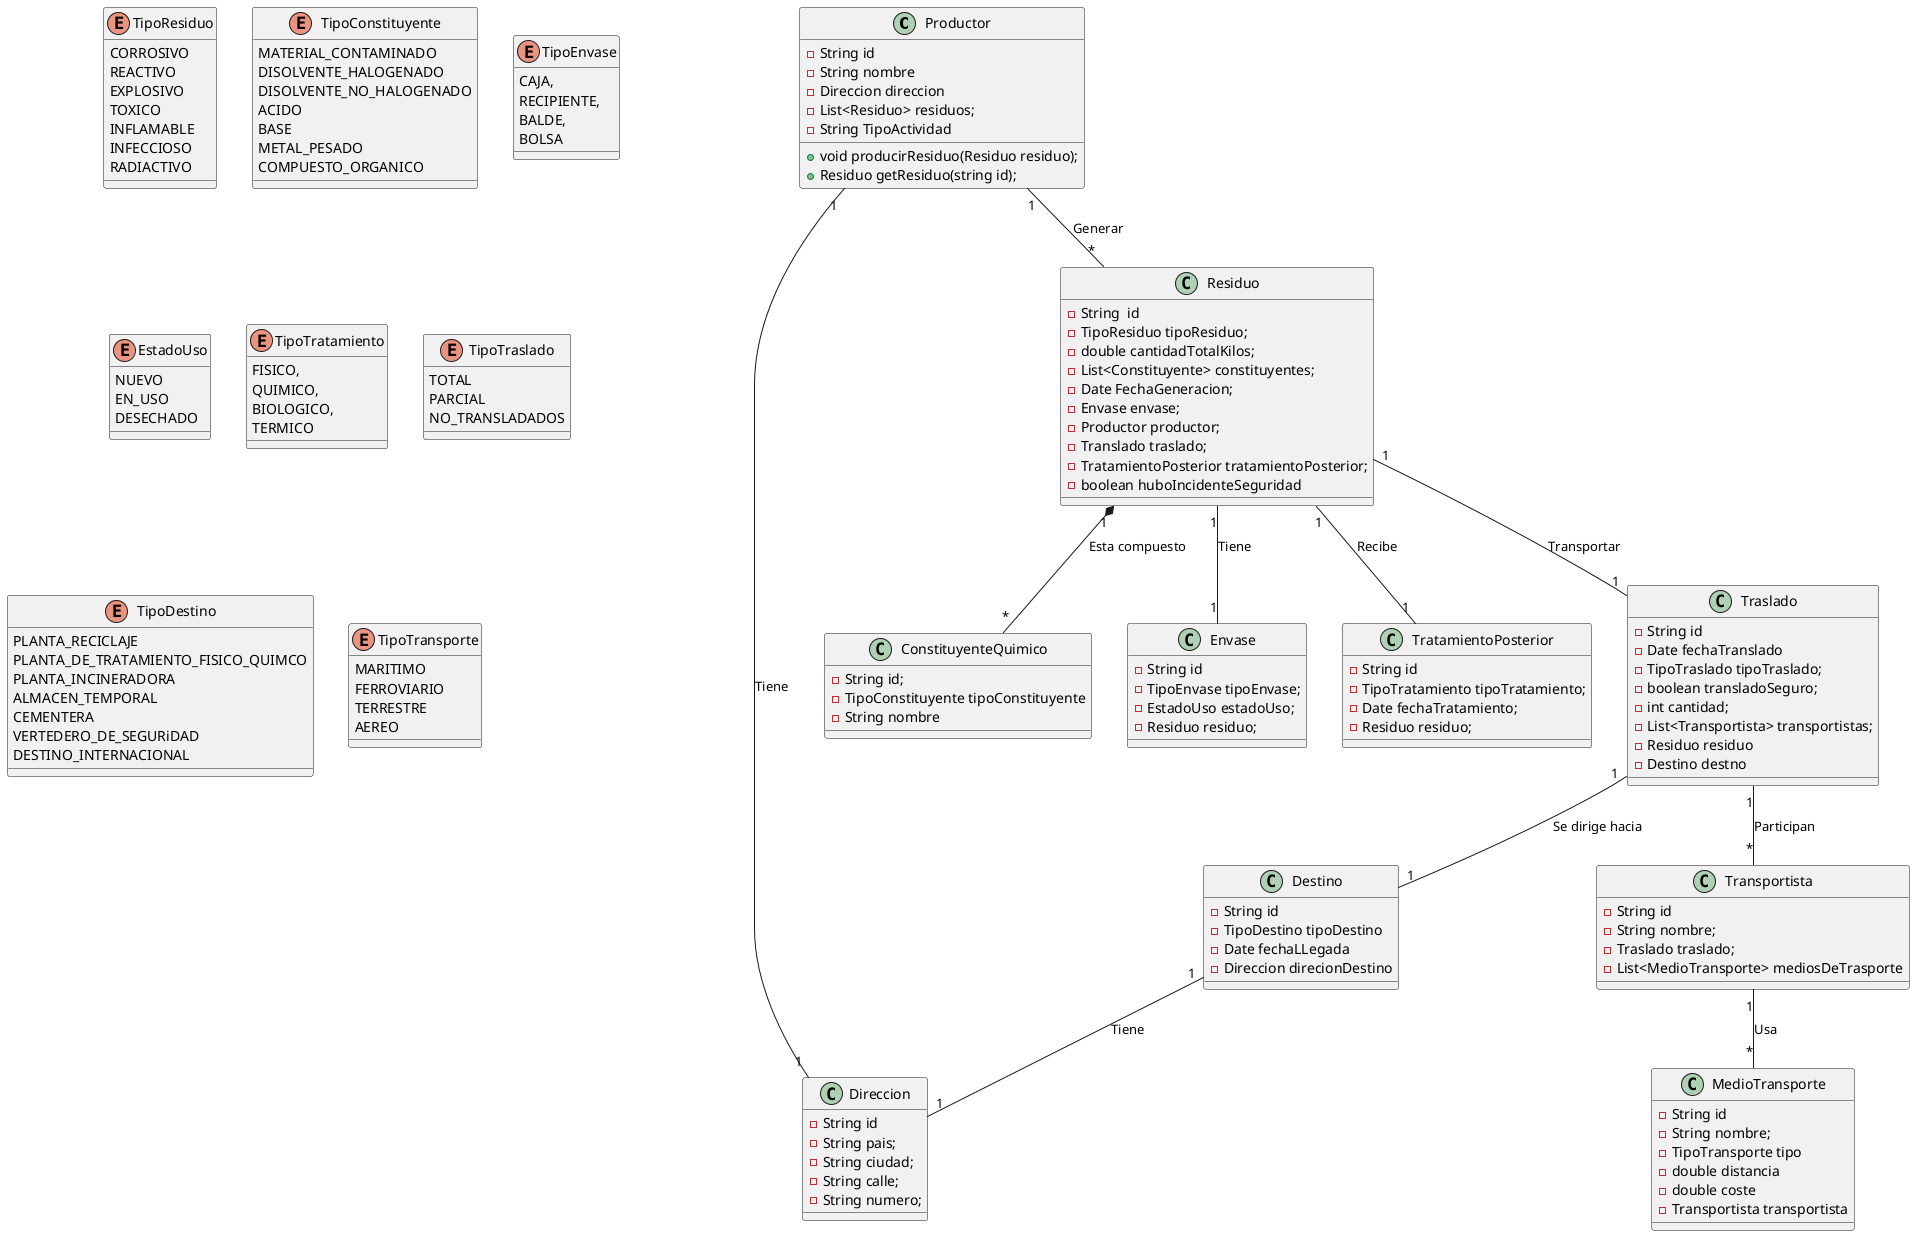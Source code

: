 @startuml
class Productor{
    - String id
    - String nombre
    - Direccion direccion
    - List<Residuo> residuos;
    - String TipoActividad
    
    + void producirResiduo(Residuo residuo);
    + Residuo getResiduo(string id); 
}

class Direccion{
    - String id
    - String pais;
    - String ciudad;
    - String calle;
    - String numero;
}

enum TipoResiduo{
    CORROSIVO
    REACTIVO
    EXPLOSIVO
    TOXICO
    INFLAMABLE
    INFECCIOSO
    RADIACTIVO
}

class Residuo{
    - String  id
    - TipoResiduo tipoResiduo;
    - double cantidadTotalKilos;
    - List<Constituyente> constituyentes;
    - Date FechaGeneracion;
    - Envase envase;
    - Productor productor;
    - Translado traslado;
    - TratamientoPosterior tratamientoPosterior;
    - boolean huboIncidenteSeguridad
}
enum TipoConstituyente{
    MATERIAL_CONTAMINADO
    DISOLVENTE_HALOGENADO
    DISOLVENTE_NO_HALOGENADO
    ACIDO
    BASE
    METAL_PESADO
    COMPUESTO_ORGANICO
}


class ConstituyenteQuimico{
    - String id;
    - TipoConstituyente tipoConstituyente
    - String nombre
}

enum TipoEnvase{
    CAJA,
    RECIPIENTE,
    BALDE,
    BOLSA
}

enum EstadoUso{
    NUEVO
    EN_USO
    DESECHADO
}

class Envase{
    - String id
    - TipoEnvase tipoEnvase;
    - EstadoUso estadoUso;
    - Residuo residuo;
}

class Transportista{
    - String id
    - String nombre;
    - Traslado traslado;
    - List<MedioTransporte> mediosDeTrasporte
}

enum TipoTratamiento{
    FISICO,
    QUIMICO,
    BIOLOGICO,
    TERMICO
}

class TratamientoPosterior{
    - String id
    - TipoTratamiento tipoTratamiento;
    - Date fechaTratamiento;
    - Residuo residuo;
}

enum TipoTraslado{
TOTAL
PARCIAL
NO_TRANSLADADOS
}

class Traslado{
    - String id
    - Date fechaTranslado
    - TipoTraslado tipoTraslado;
    - boolean transladoSeguro;
    - int cantidad;
    - List<Transportista> transportistas;
    - Residuo residuo
    - Destino destno
}

enum TipoDestino {
  PLANTA_RECICLAJE
  PLANTA_DE_TRATAMIENTO_FISICO_QUIMCO
  PLANTA_INCINERADORA
  ALMACEN_TEMPORAL
  CEMENTERA
  VERTEDERO_DE_SEGURiDAD
  DESTINO_INTERNACIONAL
}

class Destino{
    - String id
    - TipoDestino tipoDestino
    - Date fechaLLegada
    - Direccion direcionDestino
}

enum TipoTransporte {
    MARITIMO
    FERROVIARIO
    TERRESTRE
    AEREO
}

class MedioTransporte{
    - String id
    - String nombre;
    - TipoTransporte tipo
    - double distancia
    - double coste 
    - Transportista transportista
}

Productor "1" -- "*" Residuo : Generar
Residuo "1" -- "1" Traslado : Transportar
Traslado "1" -- "*" Transportista : Participan
Transportista "1" -- "*" MedioTransporte : Usa
Residuo "1"  *-- "*" ConstituyenteQuimico : Esta compuesto
Residuo "1" -- "1" Envase : Tiene
Residuo "1" -- "1" TratamientoPosterior : Recibe 
Productor "1" -- "1" Direccion : Tiene 
Traslado "1" -- "1" Destino : Se dirige hacia
Destino "1" -- "1" Direccion : Tiene
@enduml
